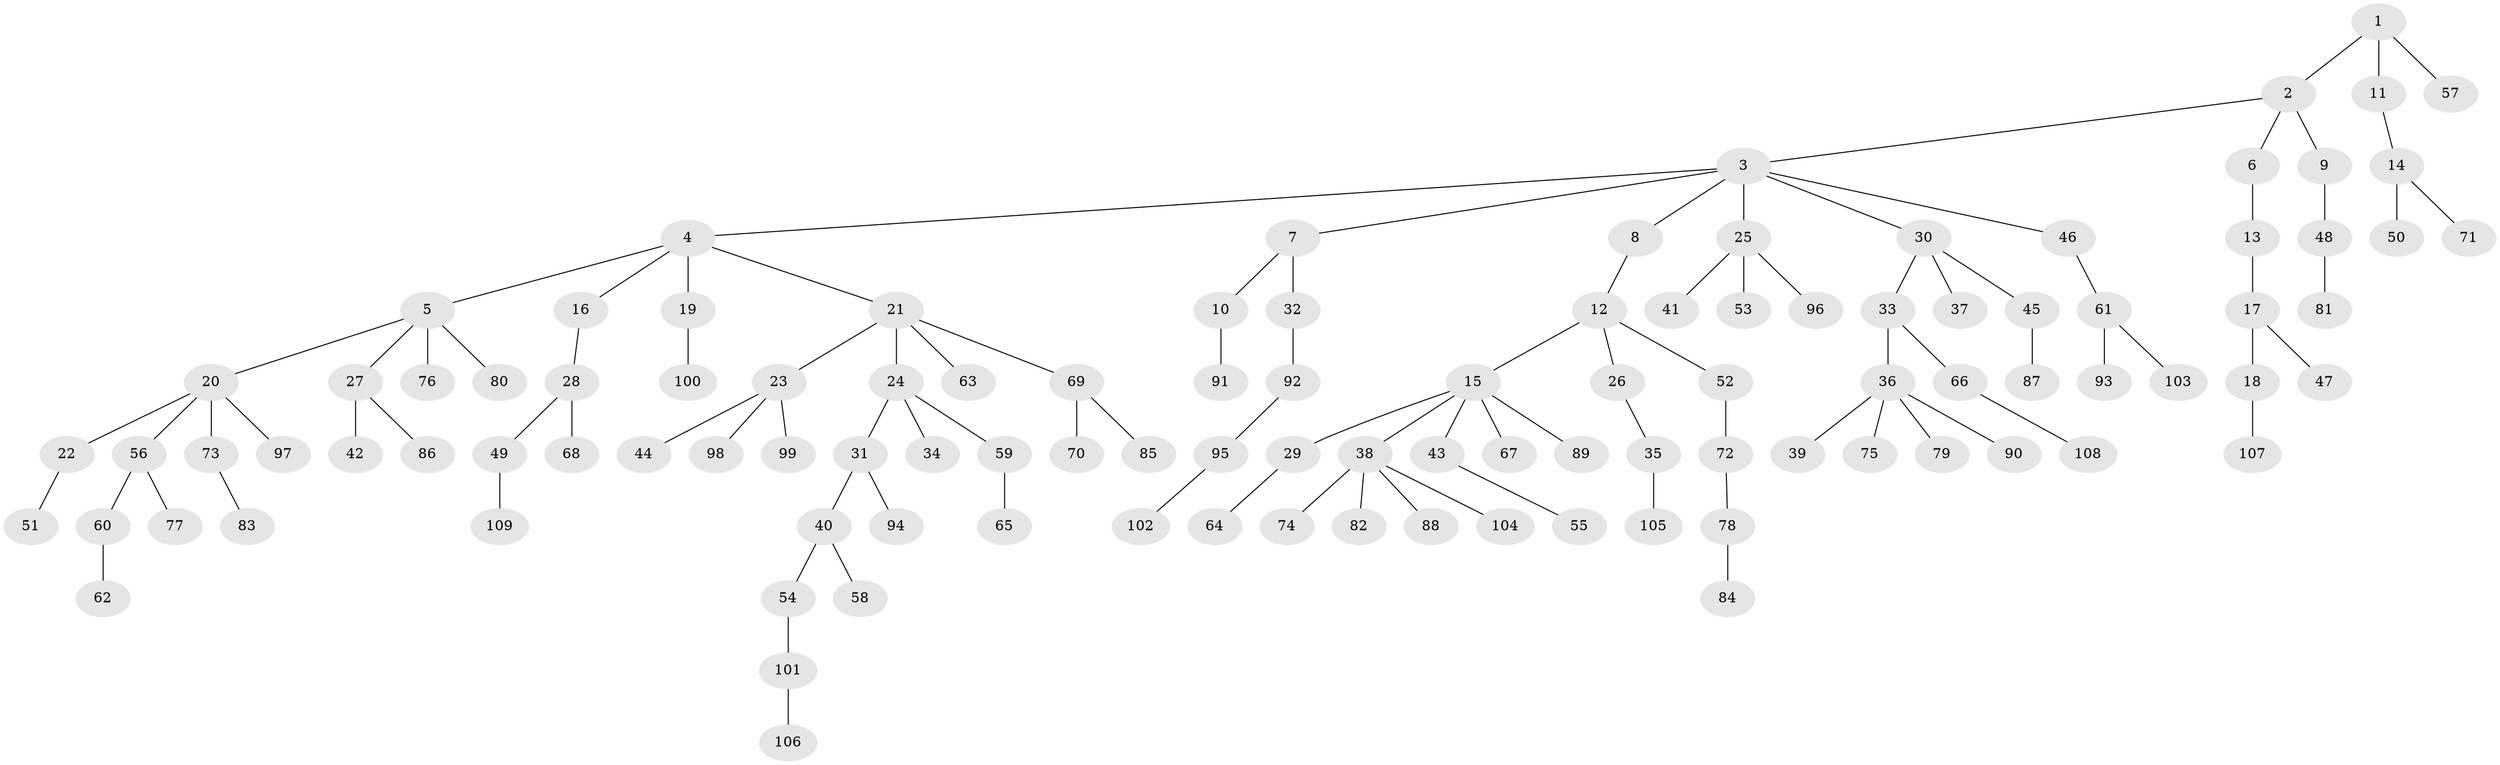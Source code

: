 // Generated by graph-tools (version 1.1) at 2025/50/03/09/25 03:50:15]
// undirected, 109 vertices, 108 edges
graph export_dot {
graph [start="1"]
  node [color=gray90,style=filled];
  1;
  2;
  3;
  4;
  5;
  6;
  7;
  8;
  9;
  10;
  11;
  12;
  13;
  14;
  15;
  16;
  17;
  18;
  19;
  20;
  21;
  22;
  23;
  24;
  25;
  26;
  27;
  28;
  29;
  30;
  31;
  32;
  33;
  34;
  35;
  36;
  37;
  38;
  39;
  40;
  41;
  42;
  43;
  44;
  45;
  46;
  47;
  48;
  49;
  50;
  51;
  52;
  53;
  54;
  55;
  56;
  57;
  58;
  59;
  60;
  61;
  62;
  63;
  64;
  65;
  66;
  67;
  68;
  69;
  70;
  71;
  72;
  73;
  74;
  75;
  76;
  77;
  78;
  79;
  80;
  81;
  82;
  83;
  84;
  85;
  86;
  87;
  88;
  89;
  90;
  91;
  92;
  93;
  94;
  95;
  96;
  97;
  98;
  99;
  100;
  101;
  102;
  103;
  104;
  105;
  106;
  107;
  108;
  109;
  1 -- 2;
  1 -- 11;
  1 -- 57;
  2 -- 3;
  2 -- 6;
  2 -- 9;
  3 -- 4;
  3 -- 7;
  3 -- 8;
  3 -- 25;
  3 -- 30;
  3 -- 46;
  4 -- 5;
  4 -- 16;
  4 -- 19;
  4 -- 21;
  5 -- 20;
  5 -- 27;
  5 -- 76;
  5 -- 80;
  6 -- 13;
  7 -- 10;
  7 -- 32;
  8 -- 12;
  9 -- 48;
  10 -- 91;
  11 -- 14;
  12 -- 15;
  12 -- 26;
  12 -- 52;
  13 -- 17;
  14 -- 50;
  14 -- 71;
  15 -- 29;
  15 -- 38;
  15 -- 43;
  15 -- 67;
  15 -- 89;
  16 -- 28;
  17 -- 18;
  17 -- 47;
  18 -- 107;
  19 -- 100;
  20 -- 22;
  20 -- 56;
  20 -- 73;
  20 -- 97;
  21 -- 23;
  21 -- 24;
  21 -- 63;
  21 -- 69;
  22 -- 51;
  23 -- 44;
  23 -- 98;
  23 -- 99;
  24 -- 31;
  24 -- 34;
  24 -- 59;
  25 -- 41;
  25 -- 53;
  25 -- 96;
  26 -- 35;
  27 -- 42;
  27 -- 86;
  28 -- 49;
  28 -- 68;
  29 -- 64;
  30 -- 33;
  30 -- 37;
  30 -- 45;
  31 -- 40;
  31 -- 94;
  32 -- 92;
  33 -- 36;
  33 -- 66;
  35 -- 105;
  36 -- 39;
  36 -- 75;
  36 -- 79;
  36 -- 90;
  38 -- 74;
  38 -- 82;
  38 -- 88;
  38 -- 104;
  40 -- 54;
  40 -- 58;
  43 -- 55;
  45 -- 87;
  46 -- 61;
  48 -- 81;
  49 -- 109;
  52 -- 72;
  54 -- 101;
  56 -- 60;
  56 -- 77;
  59 -- 65;
  60 -- 62;
  61 -- 93;
  61 -- 103;
  66 -- 108;
  69 -- 70;
  69 -- 85;
  72 -- 78;
  73 -- 83;
  78 -- 84;
  92 -- 95;
  95 -- 102;
  101 -- 106;
}
